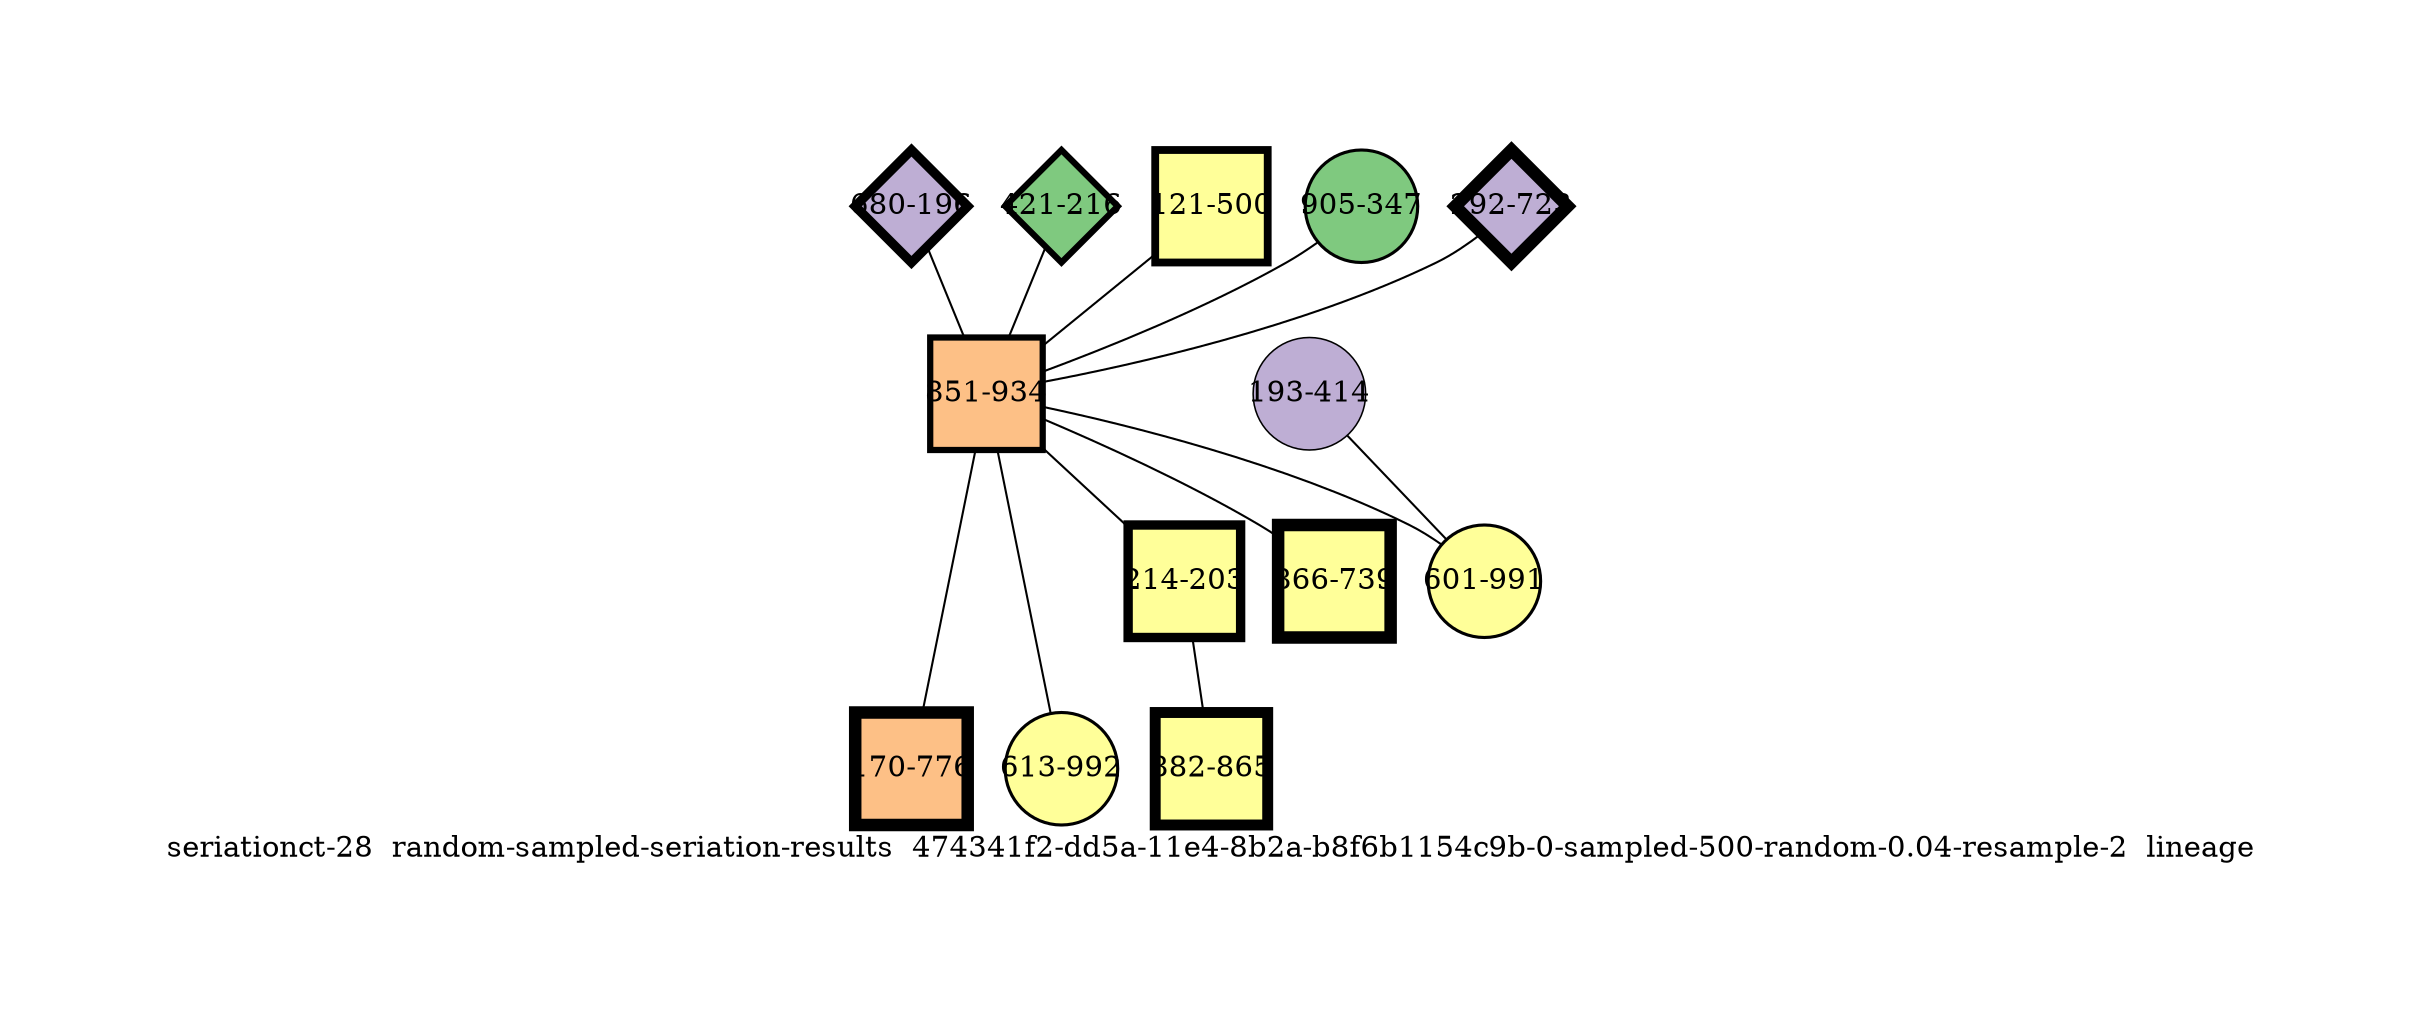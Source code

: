 strict graph "seriationct-28  random-sampled-seriation-results  474341f2-dd5a-11e4-8b2a-b8f6b1154c9b-0-sampled-500-random-0.04-resample-2  lineage" {
labelloc=b;
ratio=auto;
pad="1.0";
label="seriationct-28  random-sampled-seriation-results  474341f2-dd5a-11e4-8b2a-b8f6b1154c9b-0-sampled-500-random-0.04-resample-2  lineage";
node [width="0.75", style=filled, fixedsize=true, height="0.75", shape=circle, label=""];
0 [xCoordinate="196.0", appears_in_slice=6, yCoordinate="680.0", colorscheme=accent8, lineage_id=2, short_label="680-196", label="680-196", shape=diamond, cluster_id=1, fillcolor=2, size="500.0", id=0, penwidth="4.5"];
1 [xCoordinate="216.0", appears_in_slice=4, yCoordinate="421.0", colorscheme=accent8, lineage_id=2, short_label="421-216", label="421-216", shape=diamond, cluster_id=0, fillcolor=1, size="500.0", id=1, penwidth="3.0"];
2 [xCoordinate="414.0", appears_in_slice=1, yCoordinate="193.0", colorscheme=accent8, lineage_id=0, short_label="193-414", label="193-414", shape=circle, cluster_id=1, fillcolor=2, size="500.0", id=2, penwidth="0.75"];
3 [xCoordinate="500.0", appears_in_slice=5, yCoordinate="121.0", colorscheme=accent8, lineage_id=1, short_label="121-500", label="121-500", shape=square, cluster_id=3, fillcolor=4, size="500.0", id=3, penwidth="3.75"];
4 [xCoordinate="347.0", appears_in_slice=2, yCoordinate="905.0", colorscheme=accent8, lineage_id=0, short_label="905-347", label="905-347", shape=circle, cluster_id=0, fillcolor=1, size="500.0", id=4, penwidth="1.5"];
5 [xCoordinate="723.0", appears_in_slice=8, yCoordinate="292.0", colorscheme=accent8, lineage_id=2, short_label="292-723", label="292-723", shape=diamond, cluster_id=1, fillcolor=2, size="500.0", id=5, penwidth="6.0"];
6 [xCoordinate="934.0", appears_in_slice=4, yCoordinate="851.0", colorscheme=accent8, lineage_id=1, short_label="851-934", label="851-934", shape=square, cluster_id=2, fillcolor=3, size="500.0", id=6, penwidth="3.0"];
7 [xCoordinate="776.0", appears_in_slice=8, yCoordinate="170.0", colorscheme=accent8, lineage_id=1, short_label="170-776", label="170-776", shape=square, cluster_id=2, fillcolor=3, size="500.0", id=7, penwidth="6.0"];
8 [xCoordinate="992.0", appears_in_slice=2, yCoordinate="613.0", colorscheme=accent8, lineage_id=0, short_label="613-992", label="613-992", shape=circle, cluster_id=3, fillcolor=4, size="500.0", id=8, penwidth="1.5"];
9 [xCoordinate="203.0", appears_in_slice=6, yCoordinate="214.0", colorscheme=accent8, lineage_id=1, short_label="214-203", label="214-203", shape=square, cluster_id=3, fillcolor=4, size="500.0", id=9, penwidth="4.5"];
10 [xCoordinate="739.0", appears_in_slice=8, yCoordinate="866.0", colorscheme=accent8, lineage_id=1, short_label="866-739", label="866-739", shape=square, cluster_id=3, fillcolor=4, size="500.0", id=10, penwidth="6.0"];
11 [xCoordinate="991.0", appears_in_slice=2, yCoordinate="601.0", colorscheme=accent8, lineage_id=0, short_label="601-991", label="601-991", shape=circle, cluster_id=3, fillcolor=4, size="500.0", id=11, penwidth="1.5"];
12 [xCoordinate="865.0", appears_in_slice=7, yCoordinate="882.0", colorscheme=accent8, lineage_id=1, short_label="882-865", label="882-865", shape=square, cluster_id=3, fillcolor=4, size="500.0", id=12, penwidth="5.25"];
0 -- 6  [inverseweight="2.91209986857", weight="0.343394816501"];
1 -- 6  [inverseweight="3.1462100927", weight="0.317842728405"];
2 -- 11  [inverseweight="2.70995744208", weight="0.369009484973"];
3 -- 6  [inverseweight="2.86111614456", weight="0.34951394822"];
4 -- 6  [inverseweight="2.95511577366", weight="0.338396217473"];
5 -- 6  [inverseweight="3.18529494649", weight="0.313942669926"];
6 -- 7  [inverseweight="2.90051308814", weight="0.344766587708"];
6 -- 8  [inverseweight="3.01708891434", weight="0.331445319774"];
6 -- 9  [inverseweight="3.15484100034", weight="0.316973184986"];
6 -- 10  [inverseweight="2.97292693531", weight="0.336368845169"];
6 -- 11  [inverseweight="3.15358574186", weight="0.317099353516"];
9 -- 12  [inverseweight="2.99299262832", weight="0.334113753084"];
}
